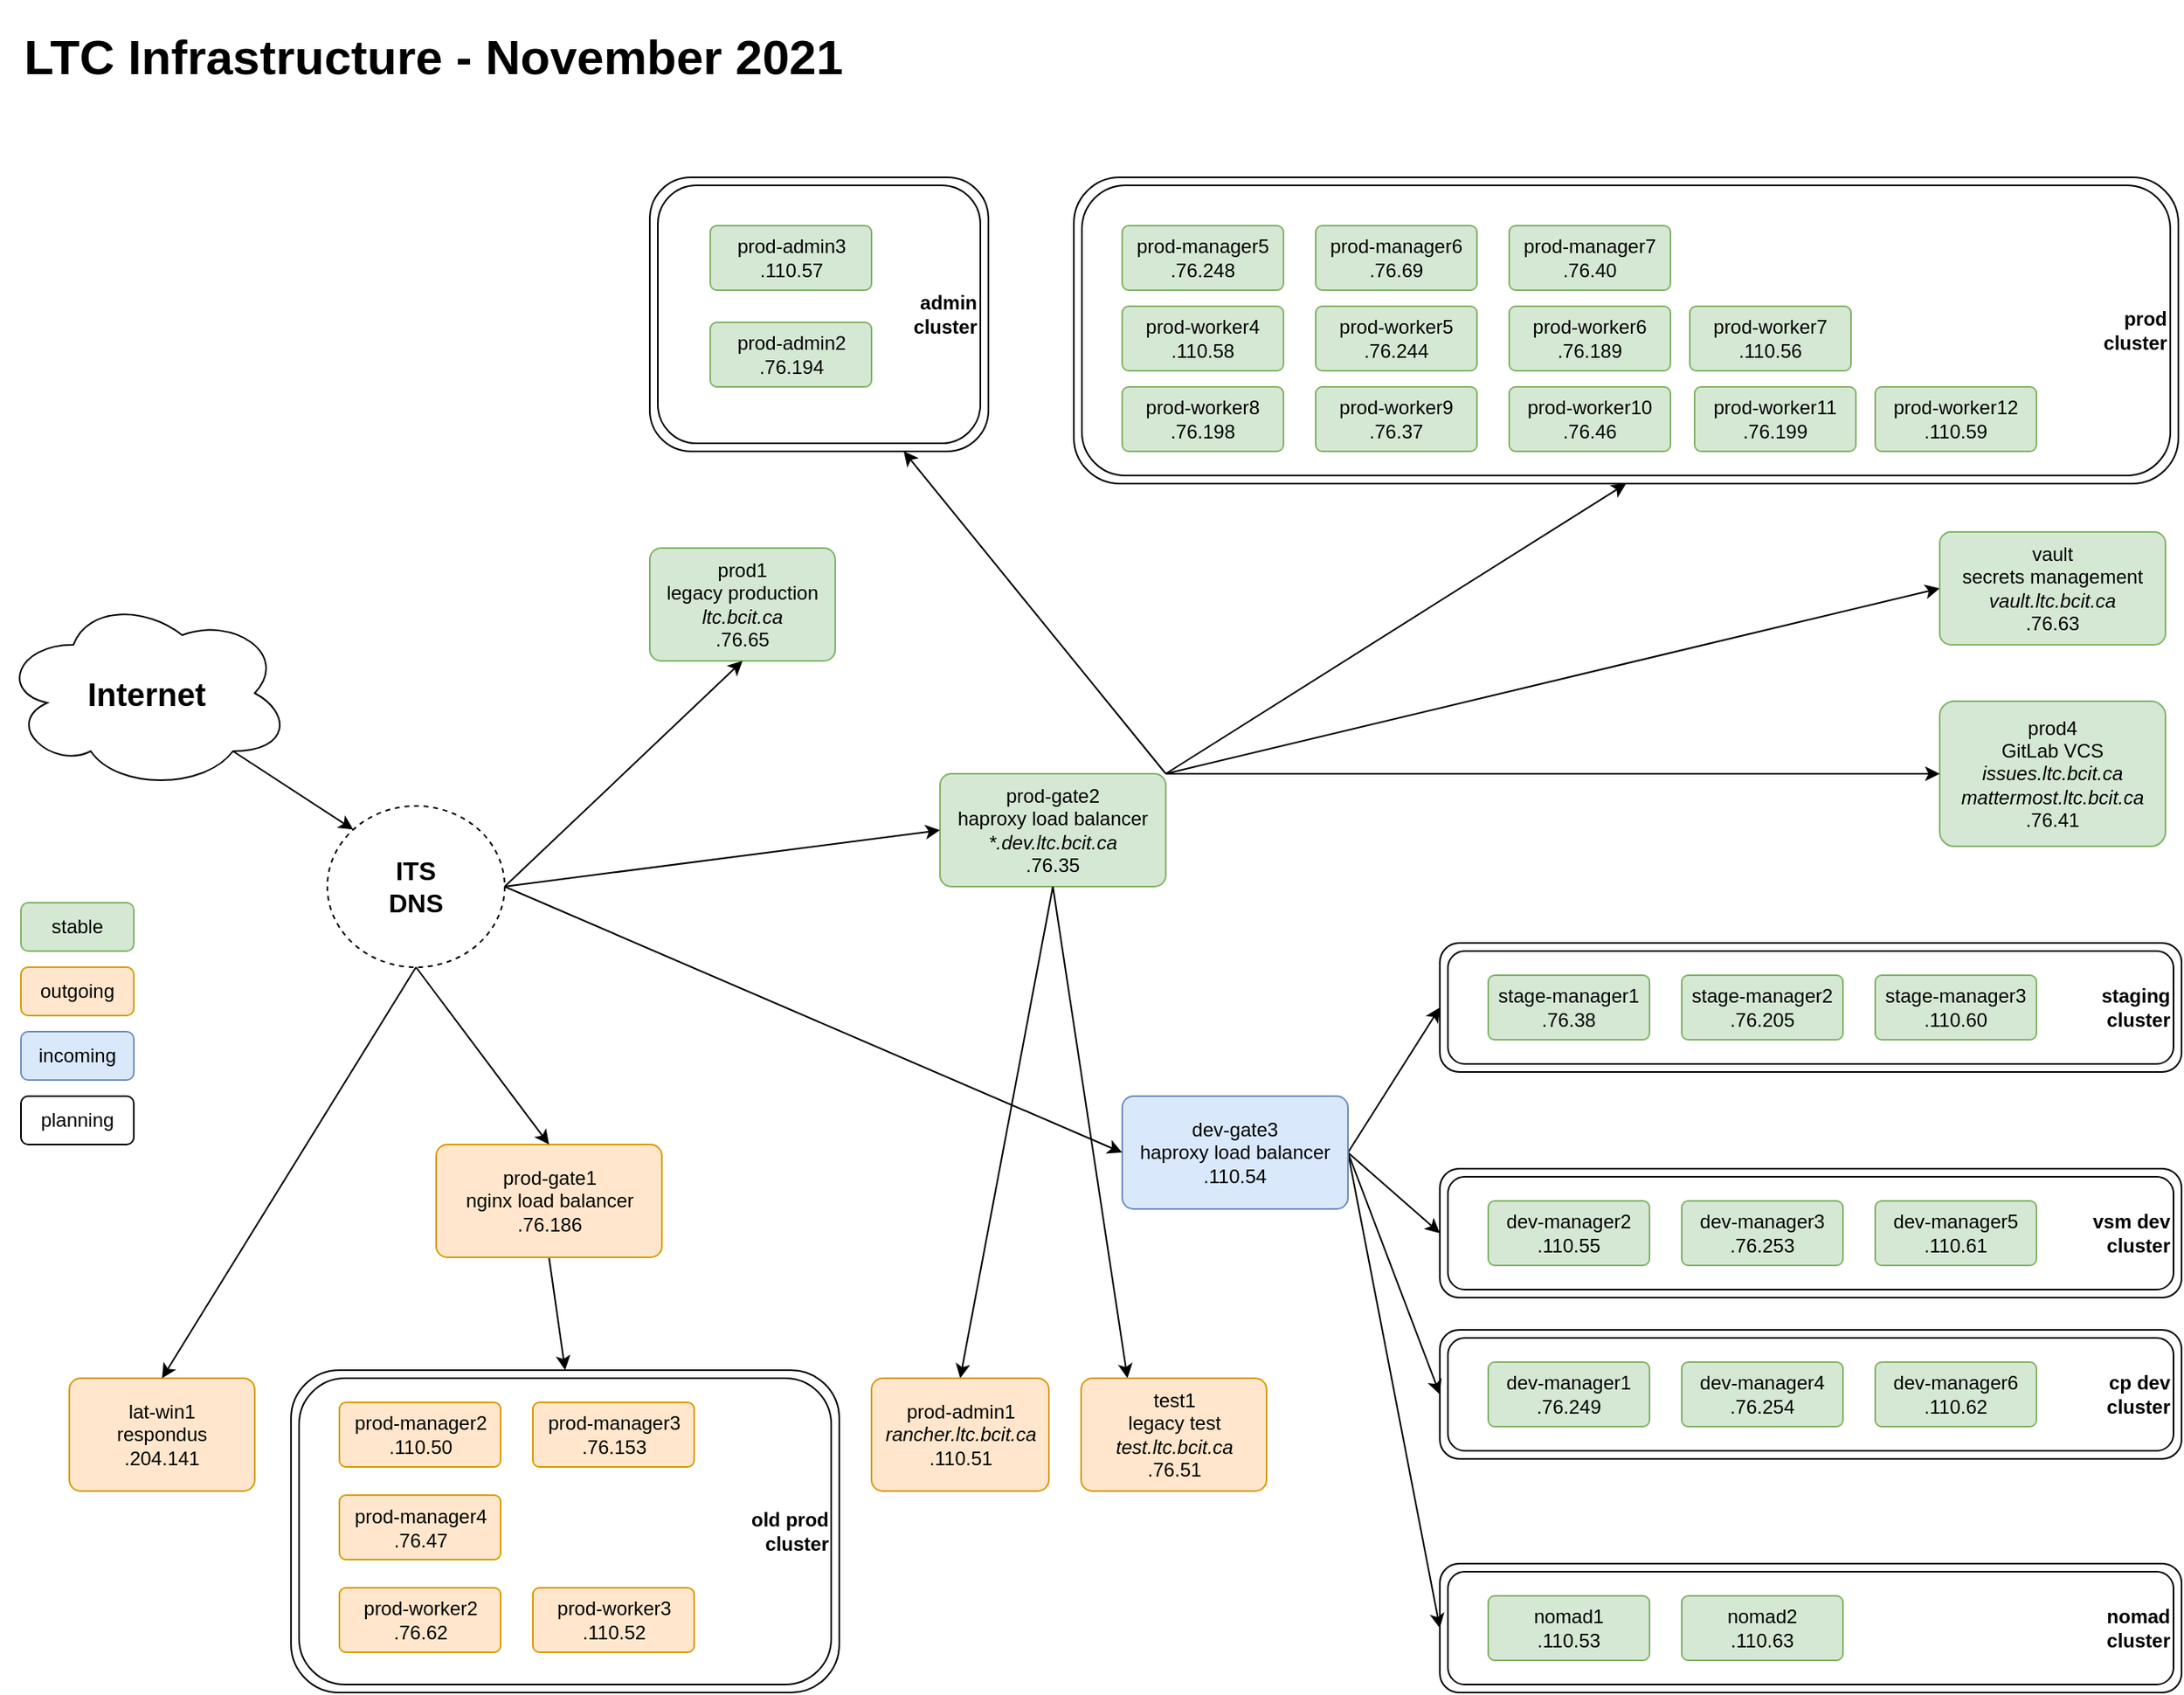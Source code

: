 <mxfile version="15.2.7" type="device"><diagram id="jypZsJmhGCqAaLn2Il6_" name="Page-1"><mxGraphModel dx="2494" dy="919" grid="1" gridSize="10" guides="1" tooltips="1" connect="1" arrows="1" fold="1" page="1" pageScale="1" pageWidth="850" pageHeight="1100" math="0" shadow="0"><root><mxCell id="0"/><mxCell id="1" parent="0"/><mxCell id="ssO4QC-9UpLF29hUccAE-29" value="&lt;b&gt;cp dev&lt;br&gt;cluster&lt;/b&gt;" style="shape=ext;margin=3;double=1;whiteSpace=wrap;html=1;align=right;fillColor=none;rounded=1;" parent="1" vertex="1"><mxGeometry x="310" y="1075" width="460" height="80" as="geometry"/></mxCell><mxCell id="ssO4QC-9UpLF29hUccAE-28" value="&lt;b&gt;vsm dev&lt;br&gt;cluster&lt;/b&gt;" style="shape=ext;margin=3;double=1;whiteSpace=wrap;html=1;align=right;fillColor=none;rounded=1;" parent="1" vertex="1"><mxGeometry x="310" y="975" width="460" height="80" as="geometry"/></mxCell><mxCell id="ssO4QC-9UpLF29hUccAE-26" value="&lt;b&gt;prod&lt;br&gt;cluster&lt;/b&gt;" style="shape=ext;margin=3;double=1;whiteSpace=wrap;html=1;align=right;fillColor=none;rounded=1;" parent="1" vertex="1"><mxGeometry x="83" y="360" width="685" height="190" as="geometry"/></mxCell><mxCell id="ssO4QC-9UpLF29hUccAE-27" value="&lt;b&gt;staging&lt;br&gt;cluster&lt;/b&gt;" style="shape=ext;margin=3;double=1;whiteSpace=wrap;html=1;align=right;fillColor=none;rounded=1;" parent="1" vertex="1"><mxGeometry x="310" y="835" width="460" height="80" as="geometry"/></mxCell><mxCell id="ssO4QC-9UpLF29hUccAE-64" style="rounded=0;orthogonalLoop=1;jettySize=auto;html=1;exitX=0.8;exitY=0.8;exitDx=0;exitDy=0;exitPerimeter=0;entryX=0;entryY=0;entryDx=0;entryDy=0;" parent="1" source="ssO4QC-9UpLF29hUccAE-2" target="ssO4QC-9UpLF29hUccAE-63" edge="1"><mxGeometry relative="1" as="geometry"><mxPoint x="-340" y="675" as="targetPoint"/></mxGeometry></mxCell><mxCell id="ssO4QC-9UpLF29hUccAE-2" value="&lt;b&gt;&lt;font style=&quot;font-size: 20px&quot;&gt;Internet&lt;/font&gt;&lt;/b&gt;" style="ellipse;shape=cloud;whiteSpace=wrap;html=1;align=center;" parent="1" vertex="1"><mxGeometry x="-582.5" y="620" width="180" height="120" as="geometry"/></mxCell><mxCell id="ssO4QC-9UpLF29hUccAE-77" style="edgeStyle=none;orthogonalLoop=1;jettySize=auto;html=1;exitX=1;exitY=0;exitDx=0;exitDy=0;entryX=0.75;entryY=1;entryDx=0;entryDy=0;" parent="1" source="ssO4QC-9UpLF29hUccAE-3" target="ssO4QC-9UpLF29hUccAE-33" edge="1"><mxGeometry relative="1" as="geometry"/></mxCell><mxCell id="ssO4QC-9UpLF29hUccAE-78" style="edgeStyle=none;orthogonalLoop=1;jettySize=auto;html=1;exitX=1;exitY=0;exitDx=0;exitDy=0;entryX=0.5;entryY=1;entryDx=0;entryDy=0;" parent="1" source="ssO4QC-9UpLF29hUccAE-3" target="ssO4QC-9UpLF29hUccAE-26" edge="1"><mxGeometry relative="1" as="geometry"/></mxCell><mxCell id="ssO4QC-9UpLF29hUccAE-79" style="edgeStyle=none;orthogonalLoop=1;jettySize=auto;html=1;exitX=1;exitY=0.5;exitDx=0;exitDy=0;entryX=0;entryY=0.5;entryDx=0;entryDy=0;" parent="1" source="ssO4QC-9UpLF29hUccAE-4" target="ssO4QC-9UpLF29hUccAE-27" edge="1"><mxGeometry relative="1" as="geometry"/></mxCell><mxCell id="ssO4QC-9UpLF29hUccAE-82" style="edgeStyle=none;orthogonalLoop=1;jettySize=auto;html=1;exitX=1;exitY=0;exitDx=0;exitDy=0;entryX=0;entryY=0.5;entryDx=0;entryDy=0;" parent="1" source="ssO4QC-9UpLF29hUccAE-3" target="ssO4QC-9UpLF29hUccAE-31" edge="1"><mxGeometry relative="1" as="geometry"/></mxCell><mxCell id="ssO4QC-9UpLF29hUccAE-3" value="prod-gate2&lt;br&gt;haproxy load balancer&lt;br&gt;&lt;i&gt;*.dev.ltc.bcit.ca&lt;br&gt;&lt;/i&gt;.76.35" style="rounded=1;arcSize=10;whiteSpace=wrap;html=1;align=center;fillColor=#d5e8d4;strokeColor=#82b366;" parent="1" vertex="1"><mxGeometry y="730" width="140" height="70" as="geometry"/></mxCell><mxCell id="ssO4QC-9UpLF29hUccAE-83" style="edgeStyle=none;orthogonalLoop=1;jettySize=auto;html=1;exitX=1;exitY=0.5;exitDx=0;exitDy=0;entryX=0;entryY=0.5;entryDx=0;entryDy=0;" parent="1" source="ssO4QC-9UpLF29hUccAE-4" target="ssO4QC-9UpLF29hUccAE-28" edge="1"><mxGeometry relative="1" as="geometry"/></mxCell><mxCell id="ssO4QC-9UpLF29hUccAE-84" style="edgeStyle=none;orthogonalLoop=1;jettySize=auto;html=1;exitX=1;exitY=0.5;exitDx=0;exitDy=0;entryX=0;entryY=0.5;entryDx=0;entryDy=0;" parent="1" source="ssO4QC-9UpLF29hUccAE-4" target="ssO4QC-9UpLF29hUccAE-29" edge="1"><mxGeometry relative="1" as="geometry"/></mxCell><mxCell id="ssO4QC-9UpLF29hUccAE-86" style="edgeStyle=none;orthogonalLoop=1;jettySize=auto;html=1;exitX=1;exitY=0.5;exitDx=0;exitDy=0;entryX=0;entryY=0.5;entryDx=0;entryDy=0;" parent="1" source="ssO4QC-9UpLF29hUccAE-4" target="ssO4QC-9UpLF29hUccAE-41" edge="1"><mxGeometry relative="1" as="geometry"/></mxCell><mxCell id="ssO4QC-9UpLF29hUccAE-4" value="dev-gate3&lt;br&gt;haproxy load balancer&lt;br&gt;.110.54" style="rounded=1;arcSize=10;whiteSpace=wrap;html=1;align=center;fillColor=#dae8fc;strokeColor=#6c8ebf;" parent="1" vertex="1"><mxGeometry x="113" y="930" width="140" height="70" as="geometry"/></mxCell><mxCell id="ssO4QC-9UpLF29hUccAE-5" value="prod-manager5&lt;br&gt;.76.248" style="rounded=1;arcSize=10;whiteSpace=wrap;html=1;align=center;fillColor=#d5e8d4;strokeColor=#82b366;" parent="1" vertex="1"><mxGeometry x="113" y="390" width="100" height="40" as="geometry"/></mxCell><mxCell id="ssO4QC-9UpLF29hUccAE-7" value="prod-manager6&lt;br&gt;.76.69" style="rounded=1;arcSize=10;whiteSpace=wrap;html=1;align=center;fillColor=#d5e8d4;strokeColor=#82b366;" parent="1" vertex="1"><mxGeometry x="233" y="390" width="100" height="40" as="geometry"/></mxCell><mxCell id="ssO4QC-9UpLF29hUccAE-8" value="prod-manager7&lt;br&gt;.76.40" style="rounded=1;arcSize=10;whiteSpace=wrap;html=1;align=center;fillColor=#d5e8d4;strokeColor=#82b366;" parent="1" vertex="1"><mxGeometry x="353" y="390" width="100" height="40" as="geometry"/></mxCell><mxCell id="ssO4QC-9UpLF29hUccAE-10" value="prod-worker5&lt;br&gt;.76.244" style="rounded=1;arcSize=10;whiteSpace=wrap;html=1;align=center;fillColor=#d5e8d4;strokeColor=#82b366;" parent="1" vertex="1"><mxGeometry x="233" y="440" width="100" height="40" as="geometry"/></mxCell><mxCell id="ssO4QC-9UpLF29hUccAE-11" value="prod-worker7&lt;br&gt;.110.56" style="rounded=1;arcSize=10;whiteSpace=wrap;html=1;align=center;fillColor=#d5e8d4;strokeColor=#82b366;" parent="1" vertex="1"><mxGeometry x="465" y="440" width="100" height="40" as="geometry"/></mxCell><mxCell id="ssO4QC-9UpLF29hUccAE-12" value="prod-worker10&lt;br&gt;.76.46" style="rounded=1;arcSize=10;whiteSpace=wrap;html=1;align=center;fillColor=#d5e8d4;strokeColor=#82b366;" parent="1" vertex="1"><mxGeometry x="353" y="490" width="100" height="40" as="geometry"/></mxCell><mxCell id="ssO4QC-9UpLF29hUccAE-13" value="prod-worker11&lt;br&gt;.76.199" style="rounded=1;arcSize=10;whiteSpace=wrap;html=1;align=center;fillColor=#d5e8d4;strokeColor=#82b366;" parent="1" vertex="1"><mxGeometry x="468" y="490" width="100" height="40" as="geometry"/></mxCell><mxCell id="ssO4QC-9UpLF29hUccAE-18" value="stage-manager1&lt;br&gt;.76.38" style="rounded=1;arcSize=10;whiteSpace=wrap;html=1;align=center;fillColor=#d5e8d4;strokeColor=#82b366;" parent="1" vertex="1"><mxGeometry x="340" y="855" width="100" height="40" as="geometry"/></mxCell><mxCell id="ssO4QC-9UpLF29hUccAE-19" value="stage-manager2&lt;br&gt;.76.205" style="rounded=1;arcSize=10;whiteSpace=wrap;html=1;align=center;fillColor=#d5e8d4;strokeColor=#82b366;" parent="1" vertex="1"><mxGeometry x="460" y="855" width="100" height="40" as="geometry"/></mxCell><mxCell id="ssO4QC-9UpLF29hUccAE-21" value="dev-manager2&lt;br&gt;.110.55" style="rounded=1;arcSize=10;whiteSpace=wrap;html=1;align=center;fillColor=#d5e8d4;strokeColor=#82b366;" parent="1" vertex="1"><mxGeometry x="340" y="995" width="100" height="40" as="geometry"/></mxCell><mxCell id="ssO4QC-9UpLF29hUccAE-22" value="dev-manager3&lt;br&gt;.76.253" style="rounded=1;arcSize=10;whiteSpace=wrap;html=1;align=center;fillColor=#d5e8d4;strokeColor=#82b366;" parent="1" vertex="1"><mxGeometry x="460" y="995" width="100" height="40" as="geometry"/></mxCell><mxCell id="ssO4QC-9UpLF29hUccAE-24" value="dev-manager1&lt;br&gt;.76.249" style="rounded=1;arcSize=10;whiteSpace=wrap;html=1;align=center;fillColor=#d5e8d4;strokeColor=#82b366;" parent="1" vertex="1"><mxGeometry x="340" y="1095" width="100" height="40" as="geometry"/></mxCell><mxCell id="ssO4QC-9UpLF29hUccAE-25" value="dev-manager4&lt;br&gt;.76.254" style="rounded=1;arcSize=10;whiteSpace=wrap;html=1;align=center;fillColor=#d5e8d4;strokeColor=#82b366;" parent="1" vertex="1"><mxGeometry x="460" y="1095" width="100" height="40" as="geometry"/></mxCell><mxCell id="ssO4QC-9UpLF29hUccAE-30" value="prod4&lt;br&gt;GitLab VCS&lt;br&gt;&lt;i&gt;issues.ltc.bcit.ca&lt;br&gt;mattermost.ltc.bcit.ca&lt;br&gt;&lt;/i&gt;.76.41" style="rounded=1;arcSize=10;whiteSpace=wrap;html=1;align=center;fillColor=#d5e8d4;strokeColor=#82b366;" parent="1" vertex="1"><mxGeometry x="620" y="685" width="140" height="90" as="geometry"/></mxCell><mxCell id="ssO4QC-9UpLF29hUccAE-31" value="vault&lt;br&gt;secrets management&lt;br&gt;&lt;i&gt;vault.ltc.bcit.ca&lt;br&gt;&lt;/i&gt;.76.63" style="rounded=1;arcSize=10;whiteSpace=wrap;html=1;align=center;fillColor=#d5e8d4;strokeColor=#82b366;" parent="1" vertex="1"><mxGeometry x="620" y="580" width="140" height="70" as="geometry"/></mxCell><mxCell id="ssO4QC-9UpLF29hUccAE-33" value="&lt;b&gt;admin&lt;br&gt;cluster&lt;/b&gt;" style="shape=ext;margin=3;double=1;whiteSpace=wrap;html=1;align=right;fillColor=none;rounded=1;" parent="1" vertex="1"><mxGeometry x="-180" y="360" width="210" height="170" as="geometry"/></mxCell><mxCell id="ssO4QC-9UpLF29hUccAE-34" value="prod-admin2&lt;i&gt;&lt;br&gt;&lt;/i&gt;.76.194" style="rounded=1;arcSize=10;whiteSpace=wrap;html=1;align=center;fillColor=#d5e8d4;strokeColor=#82b366;" parent="1" vertex="1"><mxGeometry x="-142.5" y="450" width="100" height="40" as="geometry"/></mxCell><mxCell id="ssO4QC-9UpLF29hUccAE-38" value="prod-worker6&lt;br&gt;.76.189" style="rounded=1;arcSize=10;whiteSpace=wrap;html=1;align=center;fillColor=#d5e8d4;strokeColor=#82b366;" parent="1" vertex="1"><mxGeometry x="353" y="440" width="100" height="40" as="geometry"/></mxCell><mxCell id="ssO4QC-9UpLF29hUccAE-39" value="prod-worker8&lt;br&gt;.76.198" style="rounded=1;arcSize=10;whiteSpace=wrap;html=1;align=center;fillColor=#d5e8d4;strokeColor=#82b366;" parent="1" vertex="1"><mxGeometry x="113" y="490" width="100" height="40" as="geometry"/></mxCell><mxCell id="ssO4QC-9UpLF29hUccAE-40" value="prod-worker9&lt;br&gt;.76.37" style="rounded=1;arcSize=10;whiteSpace=wrap;html=1;align=center;fillColor=#d5e8d4;strokeColor=#82b366;" parent="1" vertex="1"><mxGeometry x="233" y="490" width="100" height="40" as="geometry"/></mxCell><mxCell id="ssO4QC-9UpLF29hUccAE-41" value="&lt;b&gt;nomad&lt;br&gt;cluster&lt;/b&gt;" style="shape=ext;margin=3;double=1;whiteSpace=wrap;html=1;align=right;fillColor=none;rounded=1;" parent="1" vertex="1"><mxGeometry x="310" y="1220" width="460" height="80" as="geometry"/></mxCell><mxCell id="ssO4QC-9UpLF29hUccAE-42" value="nomad1&lt;br&gt;.110.53" style="rounded=1;arcSize=10;whiteSpace=wrap;html=1;align=center;fillColor=#d5e8d4;strokeColor=#82b366;" parent="1" vertex="1"><mxGeometry x="340" y="1240" width="100" height="40" as="geometry"/></mxCell><mxCell id="ssO4QC-9UpLF29hUccAE-75" style="edgeStyle=none;orthogonalLoop=1;jettySize=auto;html=1;exitX=0.5;exitY=1;exitDx=0;exitDy=0;strokeWidth=1;strokeColor=#000000;" parent="1" source="ssO4QC-9UpLF29hUccAE-45" edge="1"><mxGeometry relative="1" as="geometry"><mxPoint x="-232.5" y="1100" as="targetPoint"/></mxGeometry></mxCell><mxCell id="ssO4QC-9UpLF29hUccAE-76" style="edgeStyle=none;orthogonalLoop=1;jettySize=auto;html=1;entryX=0.5;entryY=0;entryDx=0;entryDy=0;exitX=0.5;exitY=1;exitDx=0;exitDy=0;" parent="1" source="ssO4QC-9UpLF29hUccAE-3" target="ssO4QC-9UpLF29hUccAE-59" edge="1"><mxGeometry relative="1" as="geometry"><mxPoint x="152.5" y="1210" as="targetPoint"/><mxPoint x="-170" y="1000" as="sourcePoint"/></mxGeometry></mxCell><mxCell id="ssO4QC-9UpLF29hUccAE-45" value="prod-gate1&lt;br&gt;nginx load balancer&lt;br&gt;.76.186" style="rounded=1;arcSize=10;whiteSpace=wrap;html=1;align=center;fillColor=#ffe6cc;strokeColor=#d79b00;" parent="1" vertex="1"><mxGeometry x="-312.5" y="960" width="140" height="70" as="geometry"/></mxCell><mxCell id="ssO4QC-9UpLF29hUccAE-46" value="&lt;b&gt;old prod&lt;br&gt;cluster&lt;/b&gt;" style="shape=ext;margin=3;double=1;whiteSpace=wrap;html=1;align=right;fillColor=none;rounded=1;" parent="1" vertex="1"><mxGeometry x="-402.5" y="1100" width="340" height="200" as="geometry"/></mxCell><mxCell id="ssO4QC-9UpLF29hUccAE-47" value="prod-manager2&lt;br&gt;.110.50" style="rounded=1;arcSize=10;whiteSpace=wrap;html=1;align=center;fillColor=#ffe6cc;strokeColor=#d79b00;" parent="1" vertex="1"><mxGeometry x="-372.5" y="1120" width="100" height="40" as="geometry"/></mxCell><mxCell id="ssO4QC-9UpLF29hUccAE-48" value="prod-manager3&lt;br&gt;.76.153" style="rounded=1;arcSize=10;whiteSpace=wrap;html=1;align=center;fillColor=#ffe6cc;strokeColor=#d79b00;" parent="1" vertex="1"><mxGeometry x="-252.5" y="1120" width="100" height="40" as="geometry"/></mxCell><mxCell id="ssO4QC-9UpLF29hUccAE-49" value="prod-manager4&lt;br&gt;.76.47" style="rounded=1;arcSize=10;whiteSpace=wrap;html=1;align=center;fillColor=#ffe6cc;strokeColor=#d79b00;" parent="1" vertex="1"><mxGeometry x="-372.5" y="1177.5" width="100" height="40" as="geometry"/></mxCell><mxCell id="ssO4QC-9UpLF29hUccAE-51" value="prod-worker2&lt;br&gt;.76.62" style="rounded=1;arcSize=10;whiteSpace=wrap;html=1;align=center;fillColor=#ffe6cc;strokeColor=#d79b00;" parent="1" vertex="1"><mxGeometry x="-372.5" y="1235" width="100" height="40" as="geometry"/></mxCell><mxCell id="ssO4QC-9UpLF29hUccAE-52" value="prod-worker3&lt;br&gt;.110.52" style="rounded=1;arcSize=10;whiteSpace=wrap;html=1;align=center;fillColor=#ffe6cc;strokeColor=#d79b00;" parent="1" vertex="1"><mxGeometry x="-252.5" y="1235" width="100" height="40" as="geometry"/></mxCell><mxCell id="ssO4QC-9UpLF29hUccAE-59" value="prod-admin1&lt;br&gt;&lt;i&gt;rancher.ltc.bcit.ca&lt;br&gt;&lt;/i&gt;.110.51" style="rounded=1;arcSize=10;whiteSpace=wrap;html=1;align=center;verticalAlign=middle;fillColor=#ffe6cc;strokeColor=#d79b00;" parent="1" vertex="1"><mxGeometry x="-42.5" y="1105" width="110" height="70" as="geometry"/></mxCell><mxCell id="ssO4QC-9UpLF29hUccAE-61" value="lat-win1&lt;br&gt;respondus&lt;br&gt;.204.141" style="rounded=1;arcSize=10;whiteSpace=wrap;html=1;align=center;fillColor=#ffe6cc;strokeColor=#d79b00;" parent="1" vertex="1"><mxGeometry x="-540" y="1105" width="115" height="70" as="geometry"/></mxCell><mxCell id="ssO4QC-9UpLF29hUccAE-62" value="prod1&lt;br&gt;legacy production&lt;br&gt;&lt;i&gt;ltc.bcit.ca&lt;br&gt;&lt;/i&gt;.76.65" style="rounded=1;arcSize=10;whiteSpace=wrap;html=1;align=center;fillColor=#d5e8d4;strokeColor=#82b366;" parent="1" vertex="1"><mxGeometry x="-180" y="590" width="115" height="70" as="geometry"/></mxCell><mxCell id="ssO4QC-9UpLF29hUccAE-69" style="edgeStyle=none;orthogonalLoop=1;jettySize=auto;html=1;entryX=0;entryY=0.5;entryDx=0;entryDy=0;exitX=1;exitY=0.5;exitDx=0;exitDy=0;strokeWidth=1;strokeColor=#000000;" parent="1" source="ssO4QC-9UpLF29hUccAE-63" target="ssO4QC-9UpLF29hUccAE-3" edge="1"><mxGeometry relative="1" as="geometry"><mxPoint x="-180" y="730" as="sourcePoint"/><mxPoint x="3.98" y="642.03" as="targetPoint"/></mxGeometry></mxCell><mxCell id="ssO4QC-9UpLF29hUccAE-70" style="edgeStyle=none;orthogonalLoop=1;jettySize=auto;html=1;exitX=1;exitY=0.5;exitDx=0;exitDy=0;" parent="1" source="ssO4QC-9UpLF29hUccAE-63" edge="1"><mxGeometry relative="1" as="geometry"><mxPoint x="113" y="965" as="targetPoint"/></mxGeometry></mxCell><mxCell id="ssO4QC-9UpLF29hUccAE-72" style="edgeStyle=none;orthogonalLoop=1;jettySize=auto;html=1;entryX=0.5;entryY=1;entryDx=0;entryDy=0;exitX=1;exitY=0.5;exitDx=0;exitDy=0;" parent="1" source="ssO4QC-9UpLF29hUccAE-63" target="ssO4QC-9UpLF29hUccAE-62" edge="1"><mxGeometry relative="1" as="geometry"><mxPoint x="80" y="630" as="sourcePoint"/><mxPoint x="570" y="675" as="targetPoint"/></mxGeometry></mxCell><mxCell id="ssO4QC-9UpLF29hUccAE-73" style="edgeStyle=none;orthogonalLoop=1;jettySize=auto;html=1;entryX=0.25;entryY=0;entryDx=0;entryDy=0;" parent="1" target="ssO4QC-9UpLF29hUccAE-67" edge="1"><mxGeometry relative="1" as="geometry"><mxPoint x="70" y="800" as="sourcePoint"/></mxGeometry></mxCell><mxCell id="ssO4QC-9UpLF29hUccAE-74" style="edgeStyle=none;orthogonalLoop=1;jettySize=auto;html=1;exitX=0.5;exitY=1;exitDx=0;exitDy=0;entryX=0.5;entryY=0;entryDx=0;entryDy=0;" parent="1" source="ssO4QC-9UpLF29hUccAE-63" target="ssO4QC-9UpLF29hUccAE-61" edge="1"><mxGeometry relative="1" as="geometry"/></mxCell><mxCell id="ssO4QC-9UpLF29hUccAE-81" style="edgeStyle=none;orthogonalLoop=1;jettySize=auto;html=1;entryX=0;entryY=0.5;entryDx=0;entryDy=0;exitX=1;exitY=0;exitDx=0;exitDy=0;" parent="1" source="ssO4QC-9UpLF29hUccAE-3" target="ssO4QC-9UpLF29hUccAE-30" edge="1"><mxGeometry relative="1" as="geometry"><mxPoint x="-100" y="840" as="sourcePoint"/></mxGeometry></mxCell><mxCell id="ssO4QC-9UpLF29hUccAE-63" value="&lt;b style=&quot;font-size: 16px&quot;&gt;ITS&lt;br&gt;DNS&lt;/b&gt;" style="ellipse;whiteSpace=wrap;html=1;align=center;dashed=1;rounded=1;fillColor=none;" parent="1" vertex="1"><mxGeometry x="-380" y="750" width="110" height="100" as="geometry"/></mxCell><mxCell id="ssO4QC-9UpLF29hUccAE-67" value="test1&lt;br&gt;legacy test&lt;br&gt;&lt;i&gt;test.ltc.bcit.ca&lt;br&gt;&lt;/i&gt;.76.51" style="rounded=1;arcSize=10;whiteSpace=wrap;html=1;align=center;fillColor=#ffe6cc;strokeColor=#d79b00;" parent="1" vertex="1"><mxGeometry x="87.5" y="1105" width="115" height="70" as="geometry"/></mxCell><mxCell id="ssO4QC-9UpLF29hUccAE-87" value="prod-admin3&lt;br&gt;.110.57" style="rounded=1;arcSize=10;whiteSpace=wrap;html=1;align=center;fillColor=#d5e8d4;strokeColor=#82b366;" parent="1" vertex="1"><mxGeometry x="-142.5" y="390" width="100" height="40" as="geometry"/></mxCell><mxCell id="ssO4QC-9UpLF29hUccAE-88" value="stage-manager3&lt;br&gt;.110.60" style="rounded=1;arcSize=10;whiteSpace=wrap;html=1;align=center;fillColor=#d5e8d4;strokeColor=#82b366;" parent="1" vertex="1"><mxGeometry x="580" y="855" width="100" height="40" as="geometry"/></mxCell><mxCell id="ssO4QC-9UpLF29hUccAE-89" value="nomad2&lt;br&gt;.110.63" style="rounded=1;arcSize=10;whiteSpace=wrap;html=1;align=center;fillColor=#d5e8d4;strokeColor=#82b366;" parent="1" vertex="1"><mxGeometry x="460" y="1240" width="100" height="40" as="geometry"/></mxCell><mxCell id="ssO4QC-9UpLF29hUccAE-90" value="prod-worker12&lt;br&gt;.110.59" style="rounded=1;arcSize=10;whiteSpace=wrap;html=1;align=center;fillColor=#d5e8d4;strokeColor=#82b366;" parent="1" vertex="1"><mxGeometry x="580" y="490" width="100" height="40" as="geometry"/></mxCell><mxCell id="ssO4QC-9UpLF29hUccAE-91" value="prod-worker4&lt;br&gt;.110.58" style="rounded=1;arcSize=10;whiteSpace=wrap;html=1;align=center;fillColor=#d5e8d4;strokeColor=#82b366;" parent="1" vertex="1"><mxGeometry x="113" y="440" width="100" height="40" as="geometry"/></mxCell><mxCell id="ssO4QC-9UpLF29hUccAE-93" value="outgoing" style="whiteSpace=wrap;html=1;align=center;rounded=1;fillColor=#ffe6cc;strokeColor=#d79b00;" parent="1" vertex="1"><mxGeometry x="-570" y="850" width="70" height="30" as="geometry"/></mxCell><mxCell id="ssO4QC-9UpLF29hUccAE-94" value="stable" style="whiteSpace=wrap;html=1;align=center;rounded=1;fillColor=#d5e8d4;strokeColor=#82b366;" parent="1" vertex="1"><mxGeometry x="-570" y="810" width="70" height="30" as="geometry"/></mxCell><mxCell id="ssO4QC-9UpLF29hUccAE-95" value="incoming" style="whiteSpace=wrap;html=1;align=center;rounded=1;fillColor=#dae8fc;strokeColor=#6c8ebf;" parent="1" vertex="1"><mxGeometry x="-570" y="890" width="70" height="30" as="geometry"/></mxCell><mxCell id="ssO4QC-9UpLF29hUccAE-96" value="planning" style="whiteSpace=wrap;html=1;align=center;rounded=1;" parent="1" vertex="1"><mxGeometry x="-570" y="930" width="70" height="30" as="geometry"/></mxCell><mxCell id="ssO4QC-9UpLF29hUccAE-97" value="&lt;font style=&quot;font-size: 30px&quot;&gt;&lt;b&gt;LTC Infrastructure - November 2021&lt;/b&gt;&lt;/font&gt;" style="text;html=1;strokeColor=none;fillColor=none;align=left;verticalAlign=middle;whiteSpace=wrap;rounded=0;" parent="1" vertex="1"><mxGeometry x="-570" y="250" width="700" height="70" as="geometry"/></mxCell><mxCell id="L1mLAEkNSA4jixK1TSDT-1" value="dev-manager5&lt;br&gt;.110.61" style="rounded=1;arcSize=10;whiteSpace=wrap;html=1;align=center;fillColor=#d5e8d4;strokeColor=#82b366;" parent="1" vertex="1"><mxGeometry x="580" y="995" width="100" height="40" as="geometry"/></mxCell><mxCell id="L1mLAEkNSA4jixK1TSDT-2" value="dev-manager6&lt;br&gt;.110.62" style="rounded=1;arcSize=10;whiteSpace=wrap;html=1;align=center;fillColor=#d5e8d4;strokeColor=#82b366;" parent="1" vertex="1"><mxGeometry x="580" y="1095" width="100" height="40" as="geometry"/></mxCell><mxCell id="YlQiHWU2nFrVbuaOeOLZ-1" style="edgeStyle=none;orthogonalLoop=1;jettySize=auto;html=1;exitX=0.5;exitY=1;exitDx=0;exitDy=0;strokeWidth=1;strokeColor=#000000;entryX=0.5;entryY=0;entryDx=0;entryDy=0;" parent="1" source="ssO4QC-9UpLF29hUccAE-63" target="ssO4QC-9UpLF29hUccAE-45" edge="1"><mxGeometry relative="1" as="geometry"><mxPoint x="-162.5" y="875" as="sourcePoint"/><mxPoint x="-152.5" y="945" as="targetPoint"/></mxGeometry></mxCell></root></mxGraphModel></diagram></mxfile>
